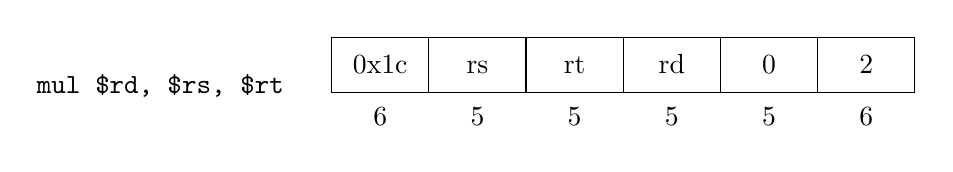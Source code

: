 \begin{tikzpicture}[node distance=1em]
\matrix (decomposed-representation) [
  matrix of nodes,
  row sep=0.2em,
  column sep=-\pgflinewidth,
  row 1/.style={
    nodes={
      rectangle, 
      draw, 
      text centered,
          text width=10mm,
      anchor=base,
      text height=.8em,text depth=.2em,minimum size=7mm
    }
  }
] {
0x1c & rs & rt & rd & 0 & 2 \\
6 & 5 & 5 & 5 & 5 & 6 \\
};
\node [left=of decomposed-representation] (mnemonic-representation) {\texttt{mul \$rd, \$rs, \$rt}};
\end{tikzpicture}
